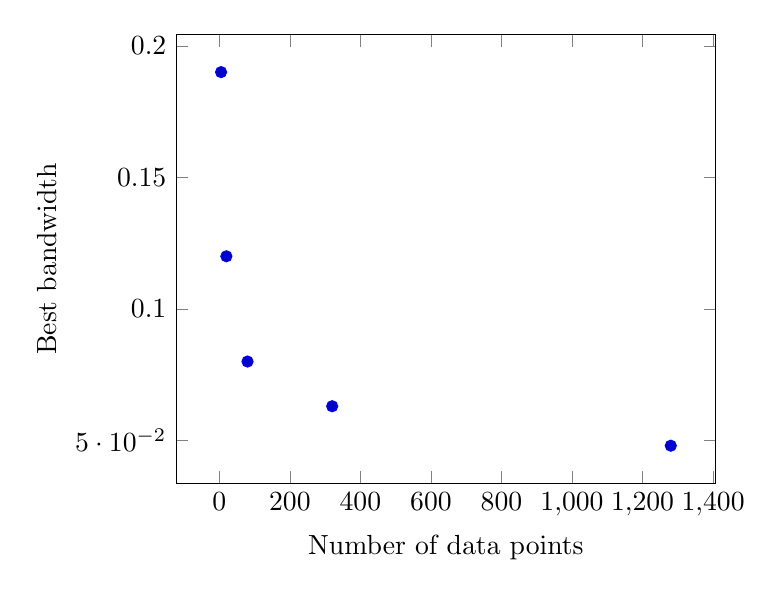 \begin{tikzpicture}[]
\begin{axis}[ylabel = {Best bandwidth}, xlabel = {Number of data points}]\addplot+[draw=none, ] coordinates {
(5.0, 0.19)
(20.0, 0.12)
(80.0, 0.08)
(320.0, 0.063)
(1280.0, 0.048)
};
\end{axis}

\end{tikzpicture}
